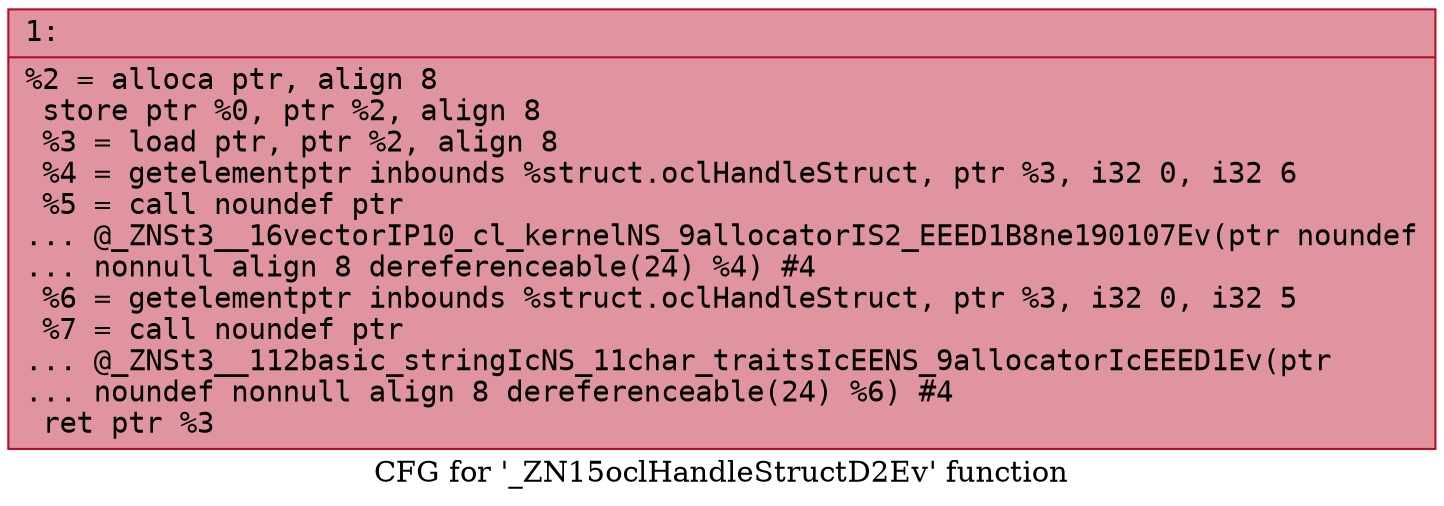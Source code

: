 digraph "CFG for '_ZN15oclHandleStructD2Ev' function" {
	label="CFG for '_ZN15oclHandleStructD2Ev' function";

	Node0x600000938550 [shape=record,color="#b70d28ff", style=filled, fillcolor="#b70d2870" fontname="Courier",label="{1:\l|  %2 = alloca ptr, align 8\l  store ptr %0, ptr %2, align 8\l  %3 = load ptr, ptr %2, align 8\l  %4 = getelementptr inbounds %struct.oclHandleStruct, ptr %3, i32 0, i32 6\l  %5 = call noundef ptr\l... @_ZNSt3__16vectorIP10_cl_kernelNS_9allocatorIS2_EEED1B8ne190107Ev(ptr noundef\l... nonnull align 8 dereferenceable(24) %4) #4\l  %6 = getelementptr inbounds %struct.oclHandleStruct, ptr %3, i32 0, i32 5\l  %7 = call noundef ptr\l... @_ZNSt3__112basic_stringIcNS_11char_traitsIcEENS_9allocatorIcEEED1Ev(ptr\l... noundef nonnull align 8 dereferenceable(24) %6) #4\l  ret ptr %3\l}"];
}
